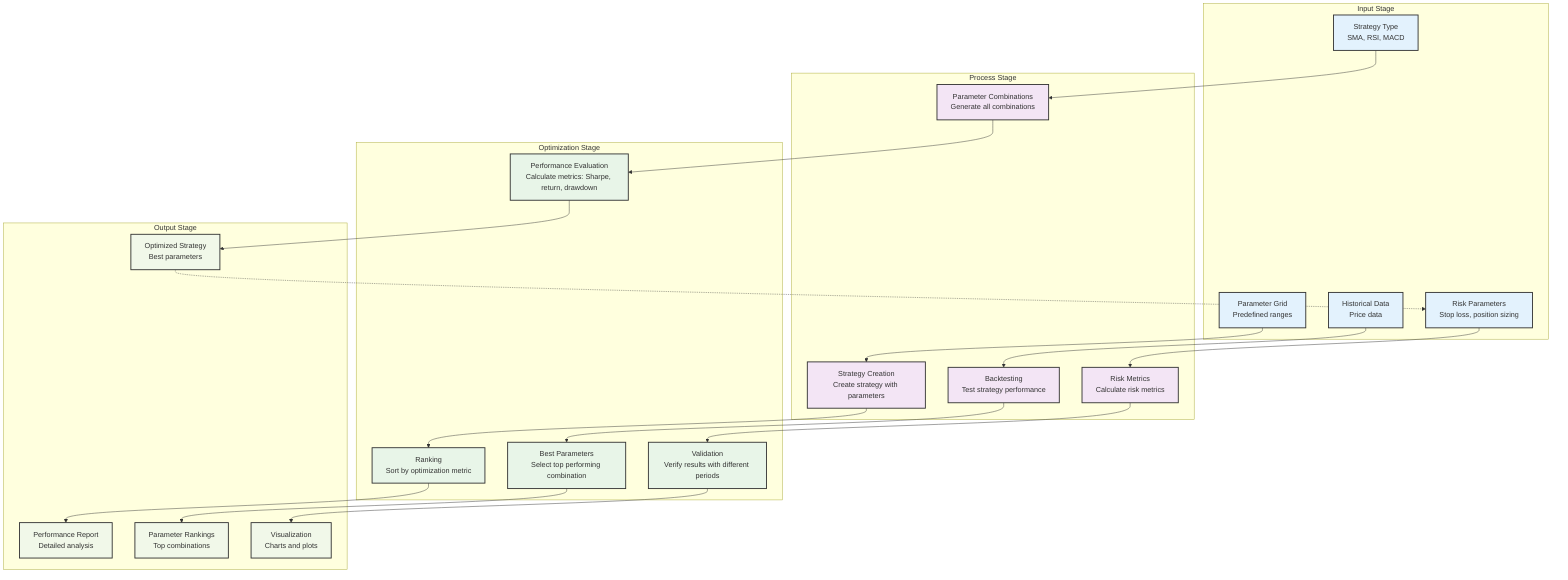graph TD
    %% Input Stage
    subgraph "Input Stage"
        ST[Strategy Type<br/>SMA, RSI, MACD]
        PG_I[Parameter Grid<br/>Predefined ranges]
        HD[Historical Data<br/>Price data]
        RP[Risk Parameters<br/>Stop loss, position sizing]
    end
    
    %% Process Stage
    subgraph "Process Stage"
        PC[Parameter Combinations<br/>Generate all combinations]
        SC[Strategy Creation<br/>Create strategy with parameters]
        BT[Backtesting<br/>Test strategy performance]
        RM[Risk Metrics<br/>Calculate risk metrics]
    end
    
    %% Optimization Stage
    subgraph "Optimization Stage"
        PE[Performance Evaluation<br/>Calculate metrics: Sharpe, return, drawdown]
        RANK[Ranking<br/>Sort by optimization metric]
        BP[Best Parameters<br/>Select top performing combination]
        VAL[Validation<br/>Verify results with different periods]
    end
    
    %% Output Stage
    subgraph "Output Stage"
        OS_O[Optimized Strategy<br/>Best parameters]
        PR_O[Performance Report<br/>Detailed analysis]
        PRANK[Parameter Rankings<br/>Top combinations]
        VIS[Visualization<br/>Charts and plots]
    end
    
    %% Flow Connections
    ST --> PC
    PG_I --> SC
    HD --> BT
    RP --> RM
    
    PC --> PE
    SC --> RANK
    BT --> BP
    RM --> VAL
    
    PE --> OS_O
    RANK --> PR_O
    BP --> PRANK
    VAL --> VIS
    
    %% Feedback Loop
    OS_O -.-> RP
    
    %% Styling
    classDef inputStage fill:#E3F2FD,stroke:#333,stroke-width:2px
    classDef processStage fill:#F3E5F5,stroke:#333,stroke-width:2px
    classDef optimizationStage fill:#E8F5E8,stroke:#333,stroke-width:2px
    classDef outputStage fill:#F1F8E9,stroke:#333,stroke-width:2px
    
    class ST,PG_I,HD,RP inputStage
    class PC,SC,BT,RM processStage
    class PE,RANK,BP,VAL optimizationStage
    class OS_O,PR_O,PRANK,VIS outputStage